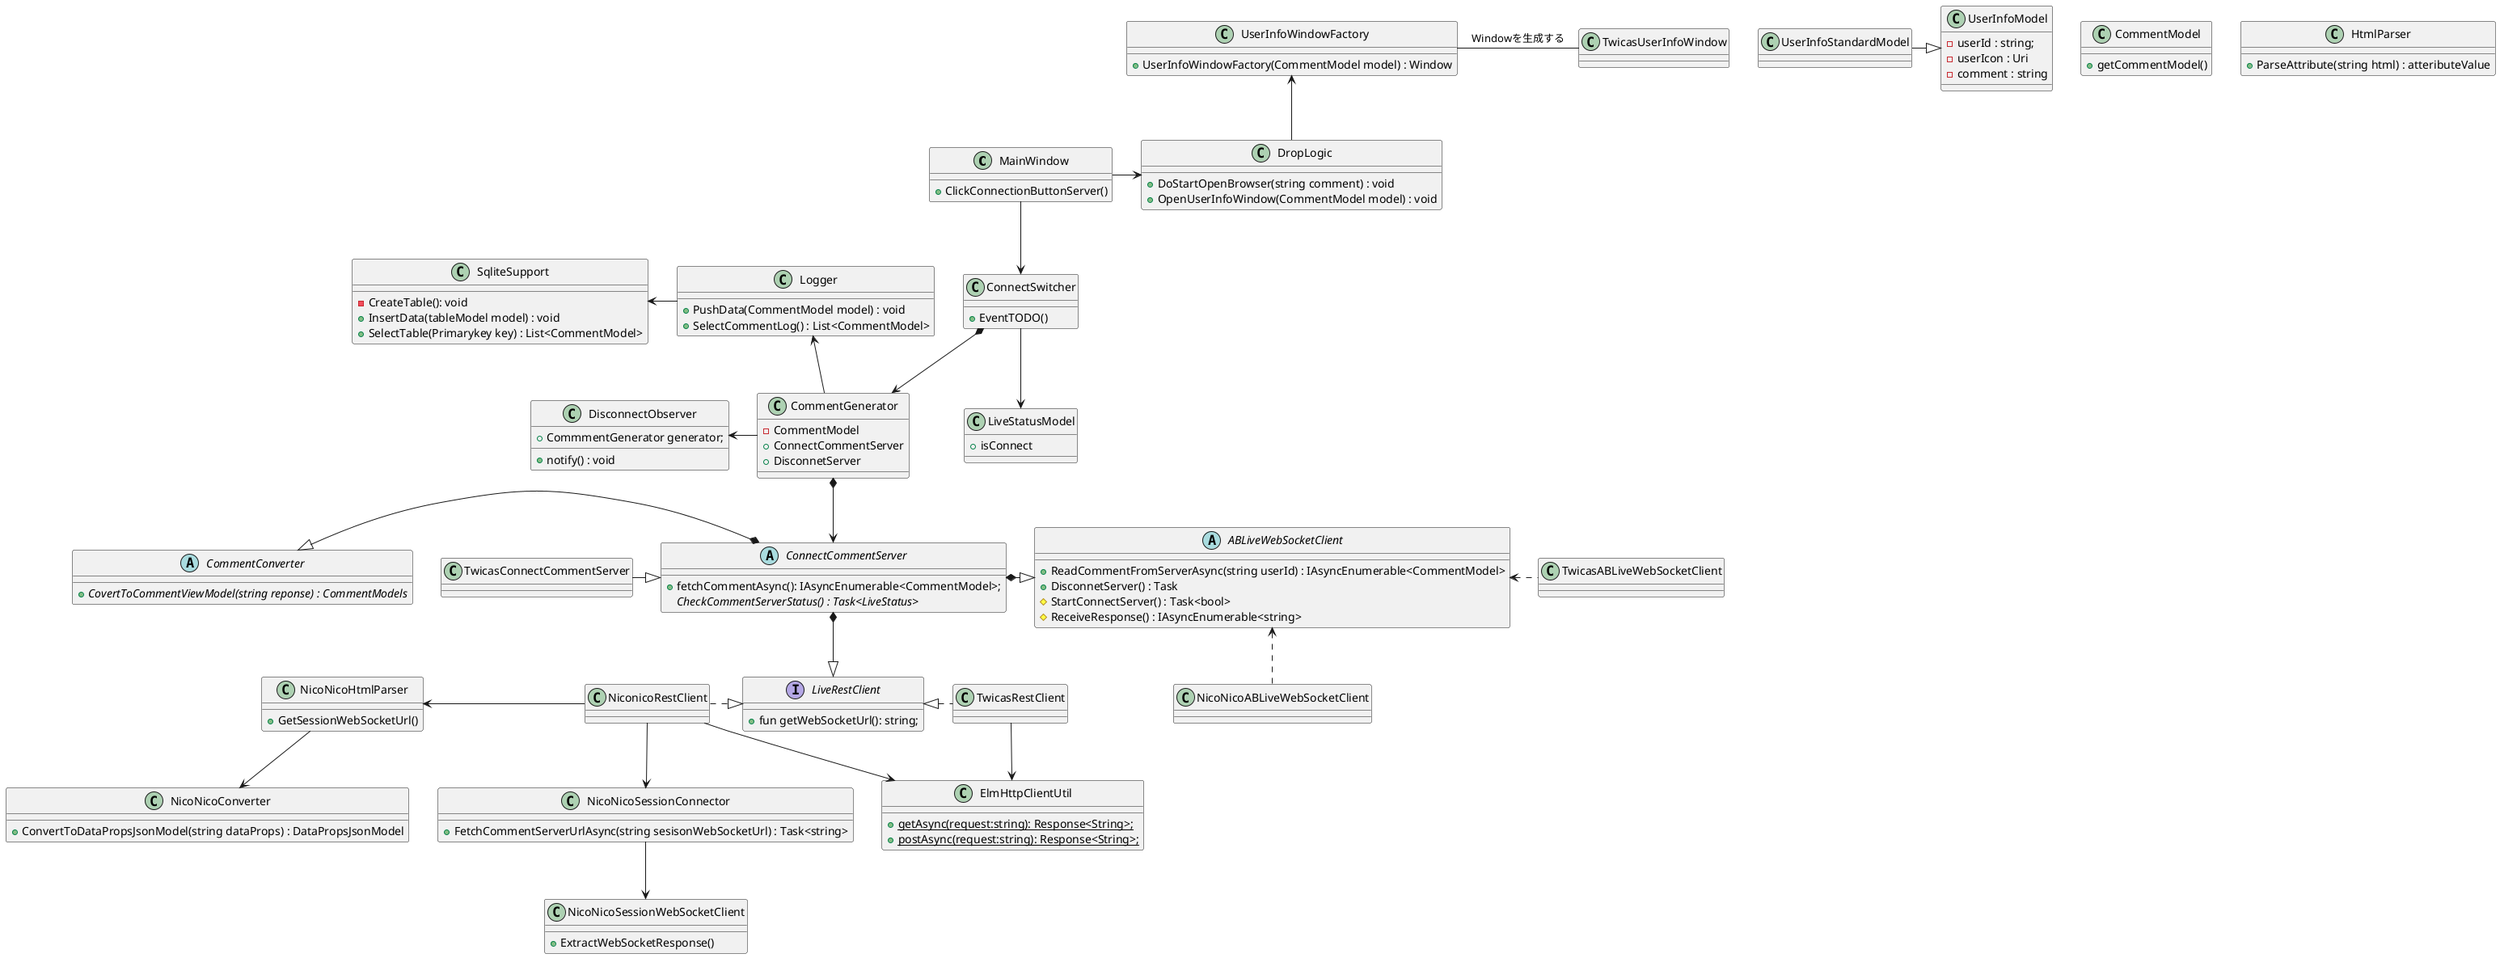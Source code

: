 @startuml コメント取得クラス図


    class MainWindow{
      +  ClickConnectionButtonServer()
    }
    class LiveStatusModel{
        + isConnect
    }
    class CommentModel{
        + getCommentModel()
    }
    class CommentGenerator{
        - CommentModel
        + ConnectCommentServer  
        + DisconnetServer
    }
    class ConnectSwitcher{
        + EventTODO()
    }



    class UserInfoWindowFactory{
        + UserInfoWindowFactory(CommentModel model) : Window
    }




   
    MainWindow --> ConnectSwitcher
    CommentGenerator *-down-> ConnectCommentServer
    ConnectSwitcher *--> CommentGenerator
    ConnectSwitcher --> LiveStatusModel
    abstract class ABLiveWebSocketClient{
        + ReadCommentFromServerAsync(string userId) : IAsyncEnumerable<CommentModel>
        + DisconnetServer() : Task
        # StartConnectServer() : Task<bool>
        # ReceiveResponse() : IAsyncEnumerable<string>      
    }

    class NicoNicoABLiveWebSocketClient{

    }
    class TwicasABLiveWebSocketClient{
        
    }

    class SqliteSupport{
        - CreateTable(): void
        + InsertData(tableModel model) : void
        + SelectTable(Primarykey key) : List<CommentModel>
    }

    class Logger{
        + PushData(CommentModel model) : void
        + SelectCommentLog() : List<CommentModel>
    }

    'Observer
    class DisconnectObserver{
        + CommmentGenerator generator;
        + notify() : void
    }
    CommentGenerator -left-> DisconnectObserver

    abstract class ConnectCommentServer   {
        + fetchCommentAsync(): IAsyncEnumerable<CommentModel>;
        {abstract} CheckCommentServerStatus() : Task<LiveStatus>
    }
    
    class DropLogic{
        + DoStartOpenBrowser(string comment) : void
        + OpenUserInfoWindow(CommentModel model) : void
    }

    interface LiveRestClient{
        + fun getWebSocketUrl(): string;
    }
    class NiconicoRestClient{
        
    }
    class ElmHttpClientUtil{
        + {static} getAsync(request:string): Response<String>;
        + {static} postAsync(request:string): Response<String>;
    }


    class NicoNicoHtmlParser{
        + GetSessionWebSocketUrl()
    }

    abstract class CommentConverter{
        + {abstract} CovertToCommentViewModel(string reponse) : CommentModels
    }

    class NicoNicoConverter{
        + ConvertToDataPropsJsonModel(string dataProps) : DataPropsJsonModel
    }
    
    class UserInfoModel{
        - userId : string;
        - userIcon : Uri
        - comment : string
    }
    class HtmlParser{
        + ParseAttribute(string html) : atteributeValue
    }
    
    class NicoNicoSessionConnector{
        + FetchCommentServerUrlAsync(string sesisonWebSocketUrl) : Task<string>
    }

    class NicoNicoSessionWebSocketClient{
        + ExtractWebSocketResponse()
    }

        


    'コネクトコメントサーバ'
    ConnectCommentServer *-left-|> CommentConverter
    ConnectCommentServer *--|> LiveRestClient
    ConnectCommentServer *-right-|> ABLiveWebSocketClient

    'クライアント
    NicoNicoABLiveWebSocketClient .up.> ABLiveWebSocketClient
    TwicasABLiveWebSocketClient .left.> ABLiveWebSocketClient
    'ユーザー情報モデル
    UserInfoStandardModel -right-|> UserInfoModel
    'レストクライアント
    NiconicoRestClient .right.|> LiveRestClient
    TwicasRestClient   .left.|>  LiveRestClient
    
    CommentGenerator -up-> Logger
    Logger -left-> SqliteSupport

    MainWindow -right-> DropLogic

    DropLogic -up-> UserInfoWindowFactory

    UserInfoWindowFactory - TwicasUserInfoWindow : Windowを生成する

    NiconicoRestClient -down-> ElmHttpClientUtil
    TwicasRestClient   -down->   ElmHttpClientUtil 

    NiconicoRestClient -left-> NicoNicoHtmlParser    
    NiconicoRestClient -down-> NicoNicoSessionConnector

    NicoNicoSessionConnector -down-> NicoNicoSessionWebSocketClient
    NicoNicoHtmlParser -down-> NicoNicoConverter

    TwicasConnectCommentServer -|> ConnectCommentServer

@enduml